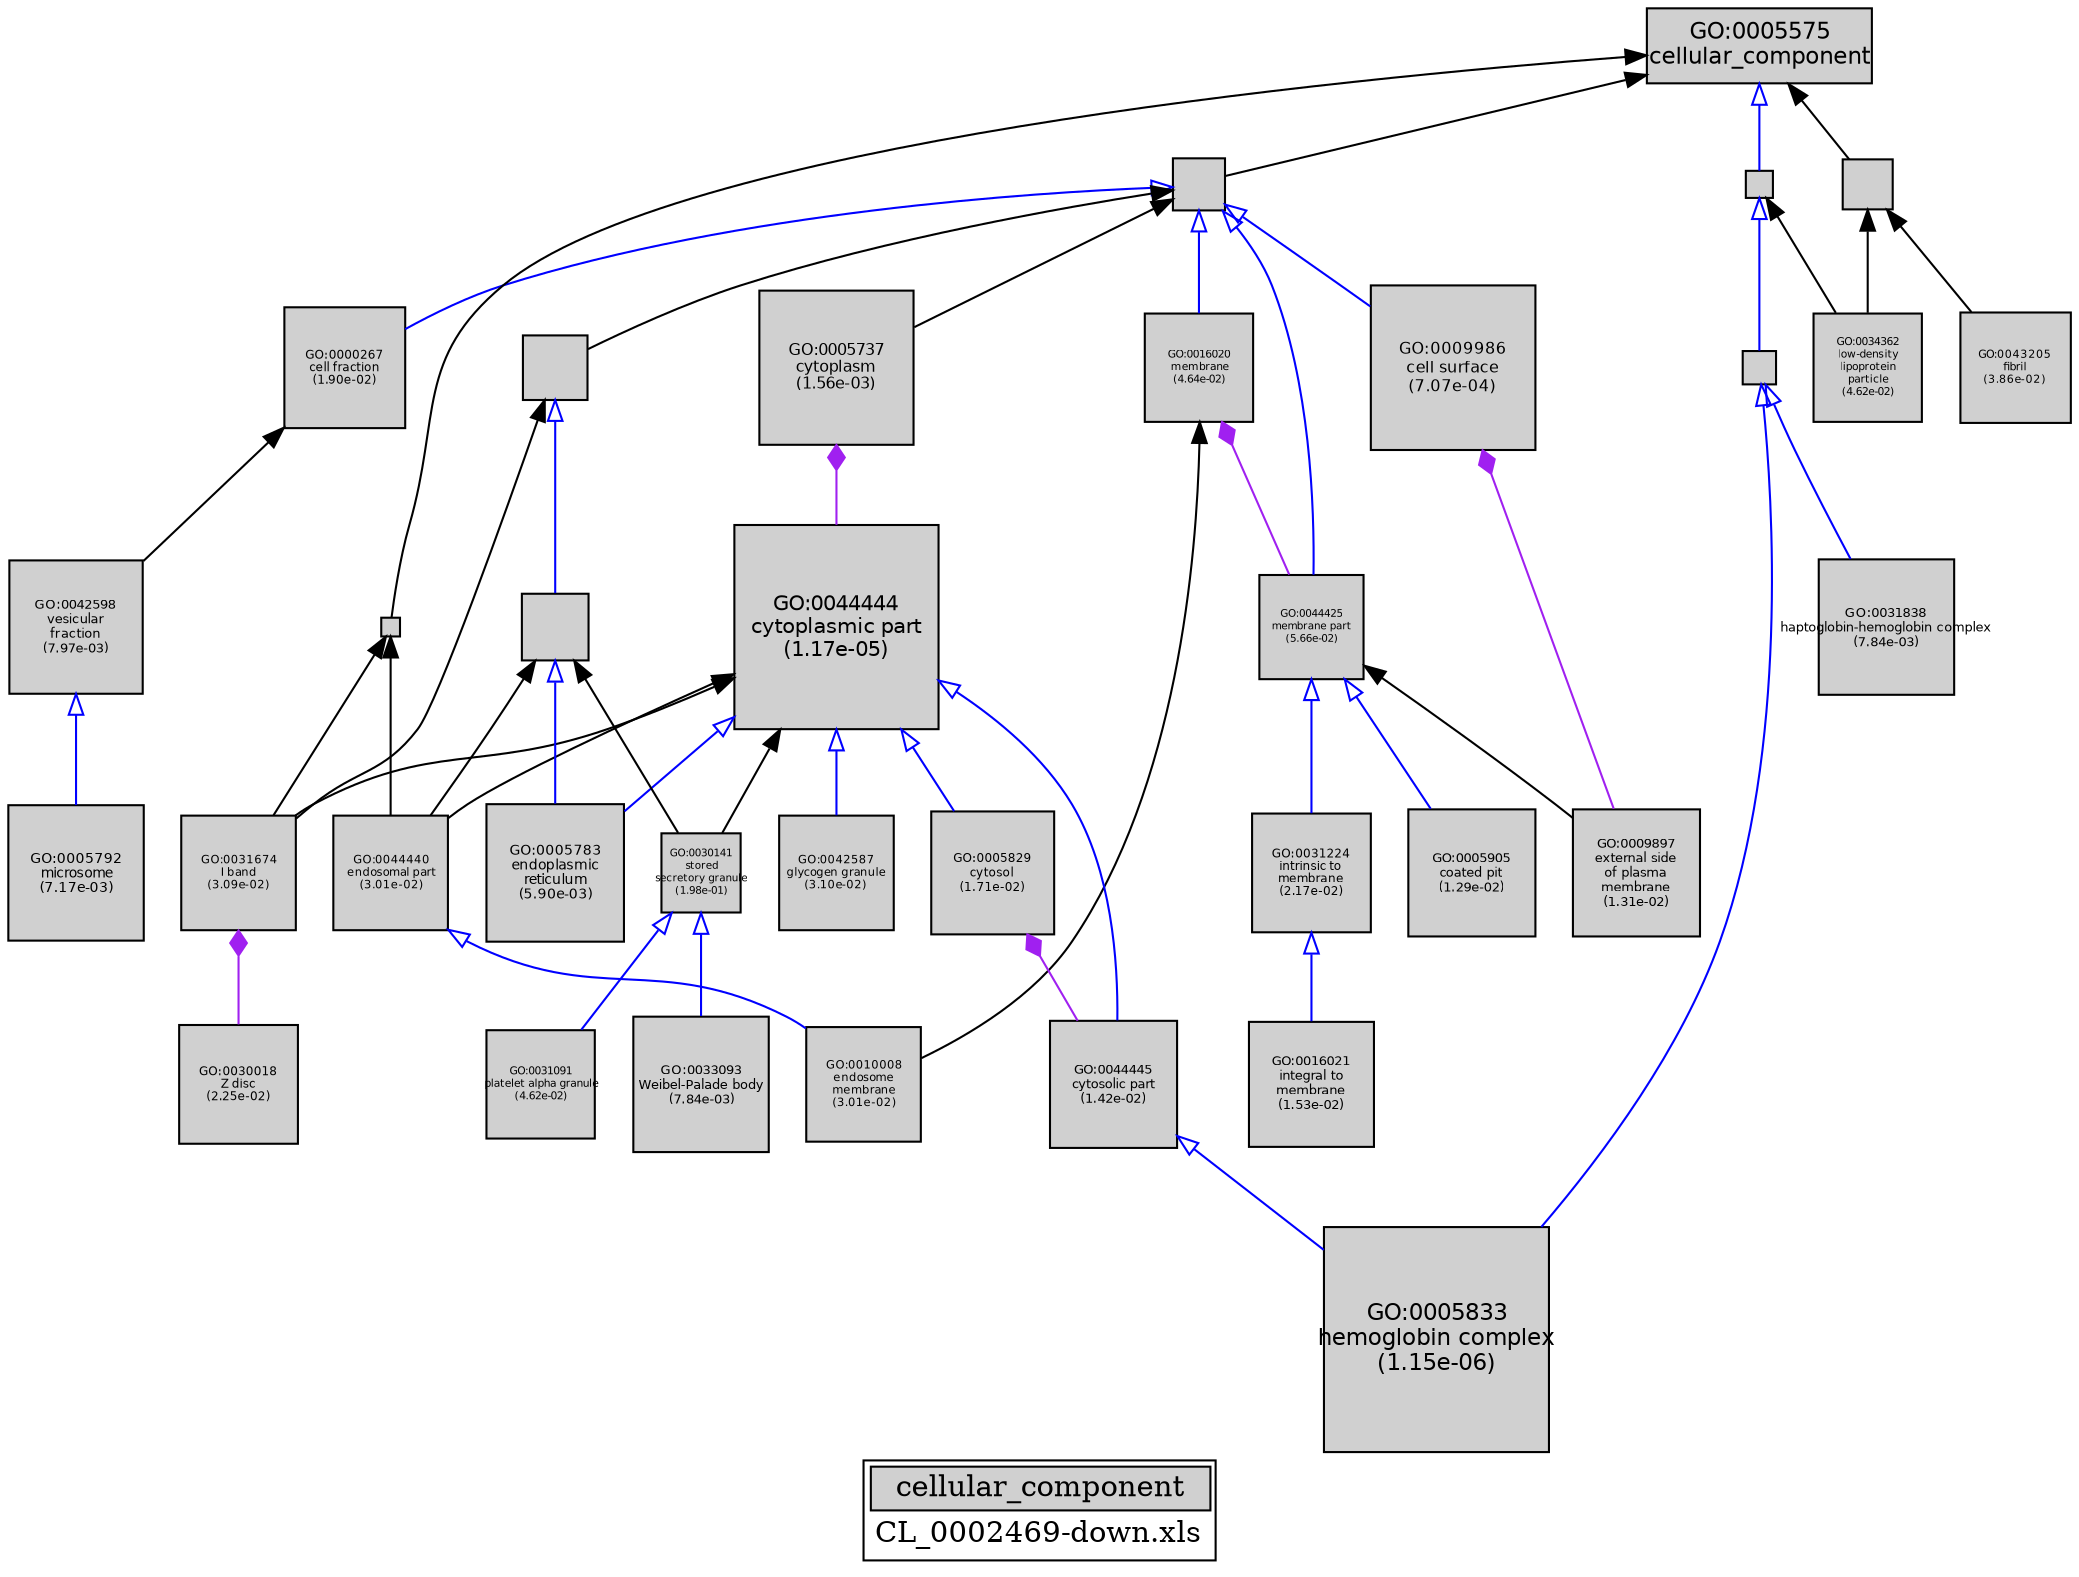 digraph "cellular_component" {
graph [ bgcolor = "#FFFFFF", label = <<TABLE COLOR="black" BGCOLOR="white"><TR><TD COLSPAN="2" BGCOLOR="#D0D0D0"><FONT COLOR="black">cellular_component</FONT></TD></TR><TR><TD BORDER="0">CL_0002469-down.xls</TD></TR></TABLE>> ];
node [ fontname = "Helvetica" ];

subgraph "nodes" {

node [ style = "filled", fixedsize = "true", width = 1, shape = "box", fontsize = 9, fillcolor = "#D0D0D0", fontcolor = "black", color = "black" ];

"GO:0044440" [ URL = "#GO:0044440", label = <<TABLE BORDER="0"><TR><TD>GO:0044440<BR/>endosomal part<BR/>(3.01e-02)</TD></TR></TABLE>>, width = 0.763930938442, shape = "box", fontsize = 5.50030275678, height = 0.763930938442 ];
"GO:0044445" [ URL = "#GO:0044445", label = <<TABLE BORDER="0"><TR><TD>GO:0044445<BR/>cytosolic part<BR/>(1.42e-02)</TD></TR></TABLE>>, width = 0.840480502567, shape = "box", fontsize = 6.05145961848, height = 0.840480502567 ];
"GO:0043205" [ URL = "#GO:0043205", label = <<TABLE BORDER="0"><TR><TD>GO:0043205<BR/>fibril<BR/>(3.86e-02)</TD></TR></TABLE>>, width = 0.736806654554, shape = "box", fontsize = 5.30500791279, height = 0.736806654554 ];
"GO:0032991" [ URL = "#GO:0032991", label = "", width = 0.176619377606, shape = "box", height = 0.176619377606 ];
"GO:0030018" [ URL = "#GO:0030018", label = <<TABLE BORDER="0"><TR><TD>GO:0030018<BR/>Z disc<BR/>(2.25e-02)</TD></TR></TABLE>>, width = 0.794474862453, shape = "box", fontsize = 5.72021900966, height = 0.794474862453 ];
"GO:0033093" [ URL = "#GO:0033093", label = <<TABLE BORDER="0"><TR><TD>GO:0033093<BR/>Weibel-Palade body<BR/>(7.84e-03)</TD></TR></TABLE>>, width = 0.896613785968, shape = "box", fontsize = 6.45561925897, height = 0.896613785968 ];
"GO:0042587" [ URL = "#GO:0042587", label = <<TABLE BORDER="0"><TR><TD>GO:0042587<BR/>glycogen granule<BR/>(3.10e-02)</TD></TR></TABLE>>, width = 0.760785724538, shape = "box", fontsize = 5.47765721667, height = 0.760785724538 ];
"GO:0031091" [ URL = "#GO:0031091", label = <<TABLE BORDER="0"><TR><TD>GO:0031091<BR/>platelet alpha granule<BR/>(4.62e-02)</TD></TR></TABLE>>, width = 0.716698961418, shape = "box", fontsize = 5.16023252221, height = 0.716698961418 ];
"GO:0016020" [ URL = "#GO:0016020", label = <<TABLE BORDER="0"><TR><TD>GO:0016020<BR/>membrane<BR/>(4.64e-02)</TD></TR></TABLE>>, width = 0.716115857206, shape = "box", fontsize = 5.15603417188, height = 0.716115857206 ];
"GO:0044421" [ URL = "#GO:0044421", label = "", width = 0.327009803066, shape = "box", height = 0.327009803066 ];
"GO:0009897" [ URL = "#GO:0009897", label = <<TABLE BORDER="0"><TR><TD>GO:0009897<BR/>external side<BR/>of plasma<BR/>membrane<BR/>(1.31e-02)</TD></TR></TABLE>>, width = 0.848676849536, shape = "box", fontsize = 6.11047331666, height = 0.848676849536 ];
"GO:0000267" [ URL = "#GO:0000267", label = <<TABLE BORDER="0"><TR><TD>GO:0000267<BR/>cell fraction<BR/>(1.90e-02)</TD></TR></TABLE>>, width = 0.81196142007, shape = "box", fontsize = 5.84612222451, height = 0.81196142007 ];
"GO:0044464" [ URL = "#GO:0044464", label = "", width = 0.348549434306, shape = "box", height = 0.348549434306 ];
"GO:0005792" [ URL = "#GO:0005792", label = <<TABLE BORDER="0"><TR><TD>GO:0005792<BR/>microsome<BR/>(7.17e-03)</TD></TR></TABLE>>, width = 0.90474311115, shape = "box", fontsize = 6.51415040028, height = 0.90474311115 ];
"GO:0043229" [ URL = "#GO:0043229", label = "", width = 0.436638566887, shape = "box", height = 0.436638566887 ];
"GO:0044444" [ URL = "#GO:0044444", label = <<TABLE BORDER="0"><TR><TD>GO:0044444<BR/>cytoplasmic part<BR/>(1.17e-05)</TD></TR></TABLE>>, width = 1.36712319015, shape = "box", fontsize = 9.8432869691, height = 1.36712319015 ];
"GO:0016021" [ URL = "#GO:0016021", label = <<TABLE BORDER="0"><TR><TD>GO:0016021<BR/>integral to<BR/>membrane<BR/>(1.53e-02)</TD></TR></TABLE>>, width = 0.833626925025, shape = "box", fontsize = 6.00211386018, height = 0.833626925025 ];
"GO:0043234" [ URL = "#GO:0043234", label = "", width = 0.219868890441, shape = "box", height = 0.219868890441 ];
"GO:0005829" [ URL = "#GO:0005829", label = <<TABLE BORDER="0"><TR><TD>GO:0005829<BR/>cytosol<BR/>(1.71e-02)</TD></TR></TABLE>>, width = 0.822153475, shape = "box", fontsize = 5.91950502, height = 0.822153475 ];
"GO:0005783" [ URL = "#GO:0005783", label = <<TABLE BORDER="0"><TR><TD>GO:0005783<BR/>endoplasmic<BR/>reticulum<BR/>(5.90e-03)</TD></TR></TABLE>>, width = 0.922260891565, shape = "box", fontsize = 6.64027841927, height = 0.922260891565 ];
"GO:0031674" [ URL = "#GO:0031674", label = <<TABLE BORDER="0"><TR><TD>GO:0031674<BR/>I band<BR/>(3.09e-02)</TD></TR></TABLE>>, width = 0.761085843237, shape = "box", fontsize = 5.47981807131, height = 0.761085843237 ];
"GO:0005905" [ URL = "#GO:0005905", label = <<TABLE BORDER="0"><TR><TD>GO:0005905<BR/>coated pit<BR/>(1.29e-02)</TD></TR></TABLE>>, width = 0.849751879267, shape = "box", fontsize = 6.11821353072, height = 0.849751879267 ];
"GO:0005575" [ URL = "#GO:0005575", label = <<TABLE BORDER="0"><TR><TD>GO:0005575<BR/>cellular_component</TD></TR></TABLE>>, width = 1.5, shape = "box", fontsize = 10.8 ];
"GO:0030141" [ URL = "#GO:0030141", label = <<TABLE BORDER="0"><TR><TD>GO:0030141<BR/>stored<BR/>secretory granule<BR/>(1.98e-01)</TD></TR></TABLE>>, width = 0.524369607808, shape = "box", fontsize = 5.0, height = 0.524369607808 ];
"GO:0043231" [ URL = "#GO:0043231", label = "", width = 0.444909797787, shape = "box", height = 0.444909797787 ];
"GO:0044425" [ URL = "#GO:0044425", label = <<TABLE BORDER="0"><TR><TD>GO:0044425<BR/>membrane part<BR/>(5.66e-02)</TD></TR></TABLE>>, width = 0.692954578045, shape = "box", fontsize = 5.0, height = 0.692954578045 ];
"GO:0009986" [ URL = "#GO:0009986", label = <<TABLE BORDER="0"><TR><TD>GO:0009986<BR/>cell surface<BR/>(7.07e-04)</TD></TR></TABLE>>, width = 1.09449551951, shape = "box", fontsize = 7.88036774047, height = 1.09449551951 ];
"GO:0031838" [ URL = "#GO:0031838", label = <<TABLE BORDER="0"><TR><TD>GO:0031838<BR/>haptoglobin-hemoglobin complex<BR/>(7.84e-03)</TD></TR></TABLE>>, width = 0.896613785968, shape = "box", fontsize = 6.45561925897, height = 0.896613785968 ];
"GO:0031224" [ URL = "#GO:0031224", label = <<TABLE BORDER="0"><TR><TD>GO:0031224<BR/>intrinsic to<BR/>membrane<BR/>(2.17e-02)</TD></TR></TABLE>>, width = 0.798333659056, shape = "box", fontsize = 5.7480023452, height = 0.798333659056 ];
"GO:0005833" [ URL = "#GO:0005833", label = <<TABLE BORDER="0"><TR><TD>GO:0005833<BR/>hemoglobin complex<BR/>(1.15e-06)</TD></TR></TABLE>>, width = 1.5, shape = "box", fontsize = 10.8, height = 1.5 ];
"GO:0010008" [ URL = "#GO:0010008", label = <<TABLE BORDER="0"><TR><TD>GO:0010008<BR/>endosome<BR/>membrane<BR/>(3.01e-02)</TD></TR></TABLE>>, width = 0.763930938442, shape = "box", fontsize = 5.50030275678, height = 0.763930938442 ];
"GO:0044422" [ URL = "#GO:0044422", label = "", width = 0.125519449742, shape = "box", height = 0.125519449742 ];
"GO:0005737" [ URL = "#GO:0005737", label = <<TABLE BORDER="0"><TR><TD>GO:0005737<BR/>cytoplasm<BR/>(1.56e-03)</TD></TR></TABLE>>, width = 1.03375427447, shape = "box", fontsize = 7.44303077619, height = 1.03375427447 ];
"GO:0034362" [ URL = "#GO:0034362", label = <<TABLE BORDER="0"><TR><TD>GO:0034362<BR/>low-density<BR/>lipoprotein<BR/>particle<BR/>(4.62e-02)</TD></TR></TABLE>>, width = 0.716698961418, shape = "box", fontsize = 5.16023252221, height = 0.716698961418 ];
"GO:0042598" [ URL = "#GO:0042598", label = <<TABLE BORDER="0"><TR><TD>GO:0042598<BR/>vesicular<BR/>fraction<BR/>(7.97e-03)</TD></TR></TABLE>>, width = 0.895170657855, shape = "box", fontsize = 6.44522873655, height = 0.895170657855 ];
}
subgraph "edges" {


edge [ dir = "back", weight = 1 ];
subgraph "regulates" {


edge [ color = "cyan", arrowtail = "none" ];
subgraph "positive" {


edge [ color = "green", arrowtail = "vee" ];
}
subgraph "negative" {


edge [ color = "red", arrowtail = "tee" ];
}
}
subgraph "part_of" {


edge [ color = "purple", arrowtail = "diamond", weight = 2.5 ];
"GO:0005829" -> "GO:0044445";
"GO:0009986" -> "GO:0009897";
"GO:0016020" -> "GO:0044425";
"GO:0031674" -> "GO:0030018";
"GO:0005737" -> "GO:0044444";
}
subgraph "is_a" {


edge [ color = "blue", arrowtail = "empty", weight = 5.0 ];
"GO:0044440" -> "GO:0010008";
"GO:0043234" -> "GO:0031838";
"GO:0044464" -> "GO:0000267";
"GO:0044464" -> "GO:0016020";
"GO:0005575" -> "GO:0032991";
"GO:0032991" -> "GO:0043234";
"GO:0043234" -> "GO:0005833";
"GO:0044464" -> "GO:0044425";
"GO:0044425" -> "GO:0005905";
"GO:0044425" -> "GO:0031224";
"GO:0031224" -> "GO:0016021";
"GO:0044445" -> "GO:0005833";
"GO:0030141" -> "GO:0033093";
"GO:0044444" -> "GO:0042587";
"GO:0044444" -> "GO:0005829";
"GO:0044444" -> "GO:0005783";
"GO:0042598" -> "GO:0005792";
"GO:0043229" -> "GO:0043231";
"GO:0043231" -> "GO:0005783";
"GO:0044464" -> "GO:0009986";
"GO:0044444" -> "GO:0044445";
"GO:0030141" -> "GO:0031091";
}
"GO:0005575" -> "GO:0044464";
"GO:0032991" -> "GO:0034362";
"GO:0043231" -> "GO:0044440";
"GO:0044421" -> "GO:0034362";
"GO:0044464" -> "GO:0005737";
"GO:0044444" -> "GO:0044440";
"GO:0044444" -> "GO:0030141";
"GO:0044422" -> "GO:0031674";
"GO:0044464" -> "GO:0043229";
"GO:0005575" -> "GO:0044422";
"GO:0044421" -> "GO:0043205";
"GO:0005575" -> "GO:0044421";
"GO:0016020" -> "GO:0010008";
"GO:0000267" -> "GO:0042598";
"GO:0043229" -> "GO:0031674";
"GO:0043231" -> "GO:0030141";
"GO:0044444" -> "GO:0031674";
"GO:0044422" -> "GO:0044440";
"GO:0044425" -> "GO:0009897";
}
}
